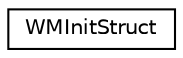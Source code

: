 digraph G
{
  edge [fontname="Helvetica",fontsize="10",labelfontname="Helvetica",labelfontsize="10"];
  node [fontname="Helvetica",fontsize="10",shape=record];
  rankdir=LR;
  Node1 [label="WMInitStruct",height=0.2,width=0.4,color="black", fillcolor="white", style="filled",URL="$d2/d69/structWMInitStruct.html"];
}
